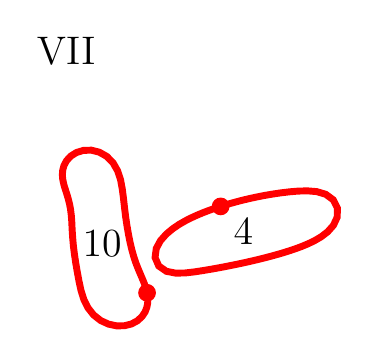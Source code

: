 \begin{tikzpicture}[scale=1.0]

\begin{axis}[
  xmin = -10,
  xmax = 2,
  ymin = -2.45,
  ymax = 2.45,
  scale only axis,
  axis equal image,
  hide axis,
  title = {\Large{VII}}
  ]

\addplot [mark=none,red,line width=2.5] table{
-2.538e+00 -1.205e+00
-2.551e+00 -1.149e+00
-2.569e+00 -1.091e+00
-2.592e+00 -1.026e+00
-2.622e+00 -9.53e-01
-2.657e+00 -8.71e-01
-2.696e+00 -7.786e-01
-2.737e+00 -6.747e-01
-2.776e+00 -5.59e-01
-2.812e+00 -4.318e-01
-2.845e+00 -2.941e-01
-2.874e+00 -1.474e-01
-2.901e+00 6.794e-03
-2.925e+00 1.672e-01
-2.945e+00 3.324e-01
-2.964e+00 5.008e-01
-2.986e+00 6.703e-01
-3.017e+00 8.382e-01
-3.07e+00 9.989e-01
-3.152e+00 1.143e+00
-3.265e+00 1.259e+00
-3.401e+00 1.336e+00
-3.546e+00 1.372e+00
-3.687e+00 1.368e+00
-3.813e+00 1.33e+00
-3.916e+00 1.265e+00
-3.991e+00 1.184e+00
-4.039e+00 1.095e+00
-4.062e+00 1.009e+00
-4.068e+00 9.312e-01
-4.064e+00 8.625e-01
-4.053e+00 8.02e-01
-4.04e+00 7.465e-01
-4.024e+00 6.916e-01
-4.005e+00 6.332e-01
-3.984e+00 5.676e-01
-3.962e+00 4.925e-01
-3.94e+00 4.06e-01
-3.921e+00 3.074e-01
-3.907e+00 1.967e-01
-3.898e+00 7.477e-02
-3.892e+00 -5.736e-02
-3.883e+00 -1.986e-01
-3.87e+00 -3.476e-01
-3.851e+00 -5.029e-01
-3.827e+00 -6.632e-01
-3.799e+00 -8.274e-01
-3.768e+00 -9.94e-01
-3.732e+00 -1.161e+00
-3.681e+00 -1.324e+00
-3.606e+00 -1.476e+00
-3.503e+00 -1.606e+00
-3.376e+00 -1.706e+00
-3.234e+00 -1.771e+00
-3.088e+00 -1.802e+00
-2.947e+00 -1.8e+00
-2.819e+00 -1.768e+00
-2.712e+00 -1.71e+00
-2.63e+00 -1.635e+00
-2.574e+00 -1.551e+00
-2.542e+00 -1.468e+00
-2.527e+00 -1.391e+00
-2.524e+00 -1.322e+00
-2.528e+00 -1.261e+00
-2.538e+00 -1.205e+00
};

\addplot [mark=none,red,line width=2.5] table{
-1.208e+00 3.56e-01
-1.262e+00 3.383e-01
-1.321e+00 3.187e-01
-1.385e+00 2.959e-01
-1.459e+00 2.688e-01
-1.542e+00 2.364e-01
-1.635e+00 1.976e-01
-1.736e+00 1.514e-01
-1.845e+00 9.622e-02
-1.96e+00 3.023e-02
-2.076e+00 -4.906e-02
-2.191e+00 -1.449e-01
-2.295e+00 -2.617e-01
-2.372e+00 -4.037e-01
-2.393e+00 -5.673e-01
-2.327e+00 -7.208e-01
-2.188e+00 -8.167e-01
-2.021e+00 -8.496e-01
-1.852e+00 -8.465e-01
-1.687e+00 -8.277e-01
-1.527e+00 -8.033e-01
-1.372e+00 -7.771e-01
-1.225e+00 -7.505e-01
-1.086e+00 -7.24e-01
-9.566e-01 -6.98e-01
-8.371e-01 -6.729e-01
-7.282e-01 -6.489e-01
-6.304e-01 -6.266e-01
-5.437e-01 -6.06e-01
-4.677e-01 -5.873e-01
-4.01e-01 -5.704e-01
-3.417e-01 -5.55e-01
-2.865e-01 -5.403e-01
-2.315e-01 -5.252e-01
-1.724e-01 -5.086e-01
-1.064e-01 -4.894e-01
-3.137e-02 -4.666e-01
5.352e-02 -4.395e-01
1.486e-01 -4.072e-01
2.53e-01 -3.685e-01
3.66e-01 -3.218e-01
4.851e-01 -2.647e-01
6.071e-01 -1.933e-01
7.255e-01 -1.026e-01
8.29e-01 1.414e-02
8.969e-01 1.601e-01
9.016e-01 3.25e-01
8.265e-01 4.747e-01
6.899e-01 5.751e-01
5.267e-01 6.234e-01
3.581e-01 6.372e-01
1.918e-01 6.327e-01
3.032e-02 6.19e-01
-1.249e-01 6.003e-01
-2.728e-01 5.784e-01
-4.121e-01 5.544e-01
-5.419e-01 5.293e-01
-6.614e-01 5.037e-01
-7.7e-01 4.784e-01
-8.674e-01 4.541e-01
-9.535e-01 4.313e-01
-1.029e+00 4.102e-01
-1.095e+00 3.909e-01
-1.154e+00 3.731e-01
-1.208e+00 3.56e-01
};

\addplot [only marks,mark=*,red,mark size = 3pt] table{
-2.538e+00 -1.205e+00
-1.208e+00 3.56e-01
};

\node [below] at (axis cs:  -0.8,  0.3) {\Large{4}};
\node [below] at (axis cs:  -3.35,  0.1) {\Large{10}};

\end{axis}


\end{tikzpicture}



